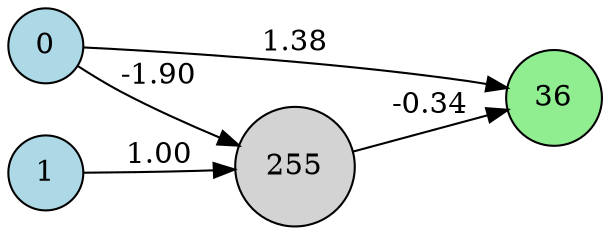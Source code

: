 digraph neat {
  rankdir=LR;
  node [shape=circle];
  node0 [label="0", style=filled, fillcolor=lightblue];
  node1 [label="1", style=filled, fillcolor=lightblue];
  node36 [label="36", style=filled, fillcolor=lightgreen];
  node255 [label="255", style=filled, fillcolor=lightgray];
  node0 -> node36 [label="1.38"];
  node1 -> node255 [label="1.00"];
  node255 -> node36 [label="-0.34"];
  node0 -> node255 [label="-1.90"];
}
